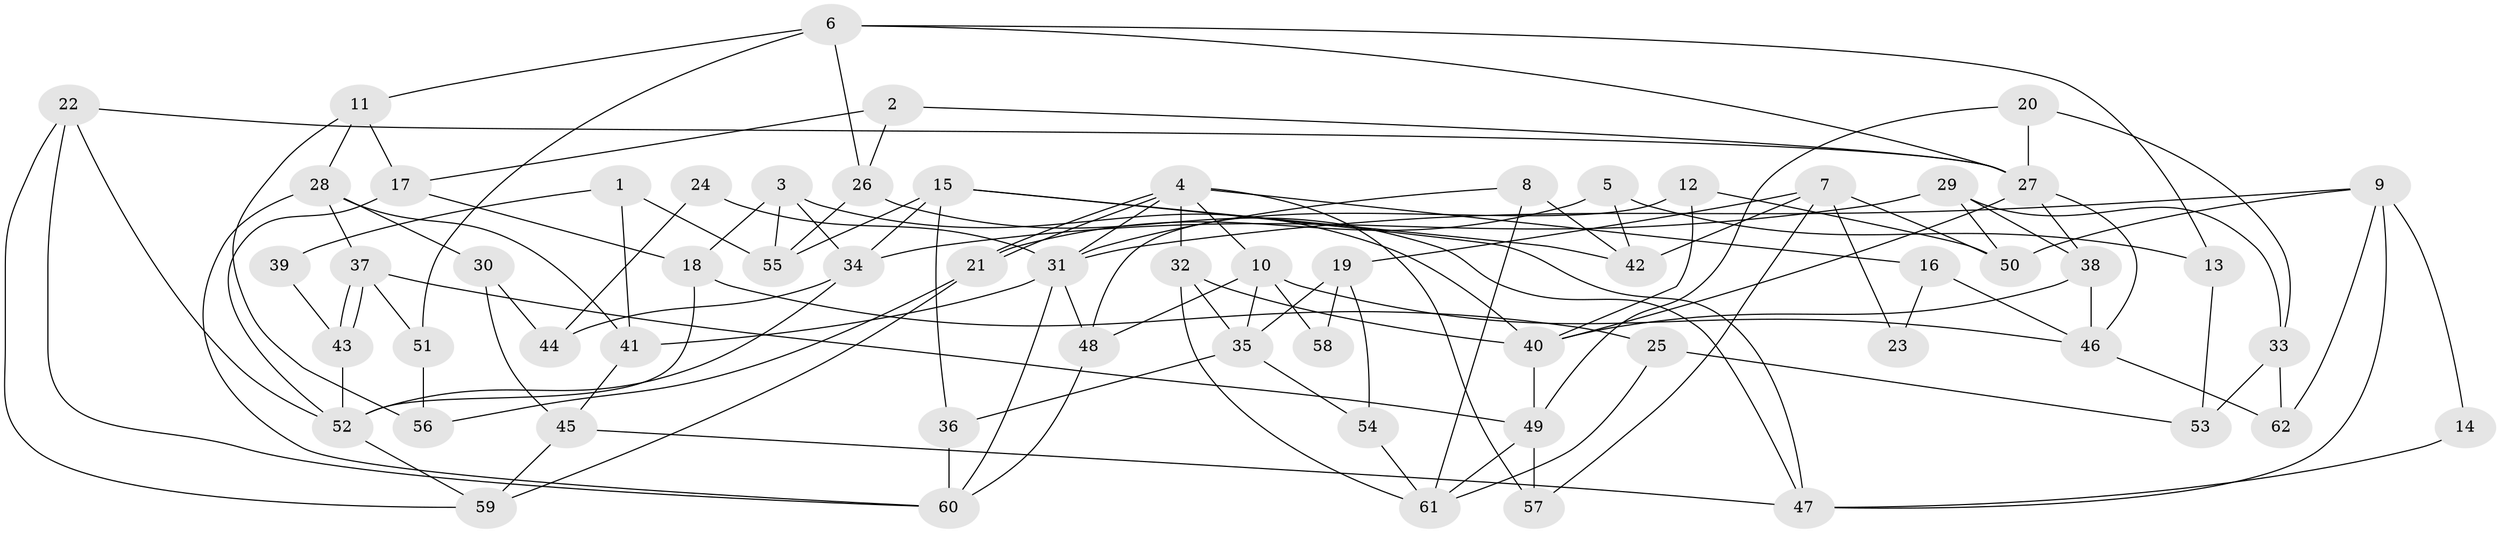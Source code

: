 // Generated by graph-tools (version 1.1) at 2025/49/03/09/25 04:49:40]
// undirected, 62 vertices, 124 edges
graph export_dot {
graph [start="1"]
  node [color=gray90,style=filled];
  1;
  2;
  3;
  4;
  5;
  6;
  7;
  8;
  9;
  10;
  11;
  12;
  13;
  14;
  15;
  16;
  17;
  18;
  19;
  20;
  21;
  22;
  23;
  24;
  25;
  26;
  27;
  28;
  29;
  30;
  31;
  32;
  33;
  34;
  35;
  36;
  37;
  38;
  39;
  40;
  41;
  42;
  43;
  44;
  45;
  46;
  47;
  48;
  49;
  50;
  51;
  52;
  53;
  54;
  55;
  56;
  57;
  58;
  59;
  60;
  61;
  62;
  1 -- 55;
  1 -- 41;
  1 -- 39;
  2 -- 26;
  2 -- 17;
  2 -- 27;
  3 -- 40;
  3 -- 34;
  3 -- 18;
  3 -- 55;
  4 -- 21;
  4 -- 21;
  4 -- 32;
  4 -- 10;
  4 -- 16;
  4 -- 31;
  4 -- 57;
  5 -- 13;
  5 -- 42;
  5 -- 21;
  6 -- 11;
  6 -- 27;
  6 -- 13;
  6 -- 26;
  6 -- 51;
  7 -- 57;
  7 -- 42;
  7 -- 19;
  7 -- 23;
  7 -- 50;
  8 -- 61;
  8 -- 31;
  8 -- 42;
  9 -- 31;
  9 -- 50;
  9 -- 14;
  9 -- 47;
  9 -- 62;
  10 -- 35;
  10 -- 46;
  10 -- 48;
  10 -- 58;
  11 -- 28;
  11 -- 56;
  11 -- 17;
  12 -- 48;
  12 -- 40;
  12 -- 50;
  13 -- 53;
  14 -- 47;
  15 -- 34;
  15 -- 55;
  15 -- 36;
  15 -- 42;
  15 -- 47;
  16 -- 46;
  16 -- 23;
  17 -- 18;
  17 -- 52;
  18 -- 52;
  18 -- 25;
  19 -- 35;
  19 -- 54;
  19 -- 58;
  20 -- 49;
  20 -- 27;
  20 -- 33;
  21 -- 56;
  21 -- 59;
  22 -- 59;
  22 -- 27;
  22 -- 52;
  22 -- 60;
  24 -- 31;
  24 -- 44;
  25 -- 61;
  25 -- 53;
  26 -- 47;
  26 -- 55;
  27 -- 46;
  27 -- 38;
  27 -- 40;
  28 -- 60;
  28 -- 41;
  28 -- 30;
  28 -- 37;
  29 -- 50;
  29 -- 33;
  29 -- 34;
  29 -- 38;
  30 -- 45;
  30 -- 44;
  31 -- 48;
  31 -- 41;
  31 -- 60;
  32 -- 35;
  32 -- 40;
  32 -- 61;
  33 -- 62;
  33 -- 53;
  34 -- 52;
  34 -- 44;
  35 -- 36;
  35 -- 54;
  36 -- 60;
  37 -- 43;
  37 -- 43;
  37 -- 49;
  37 -- 51;
  38 -- 40;
  38 -- 46;
  39 -- 43;
  40 -- 49;
  41 -- 45;
  43 -- 52;
  45 -- 59;
  45 -- 47;
  46 -- 62;
  48 -- 60;
  49 -- 57;
  49 -- 61;
  51 -- 56;
  52 -- 59;
  54 -- 61;
}
